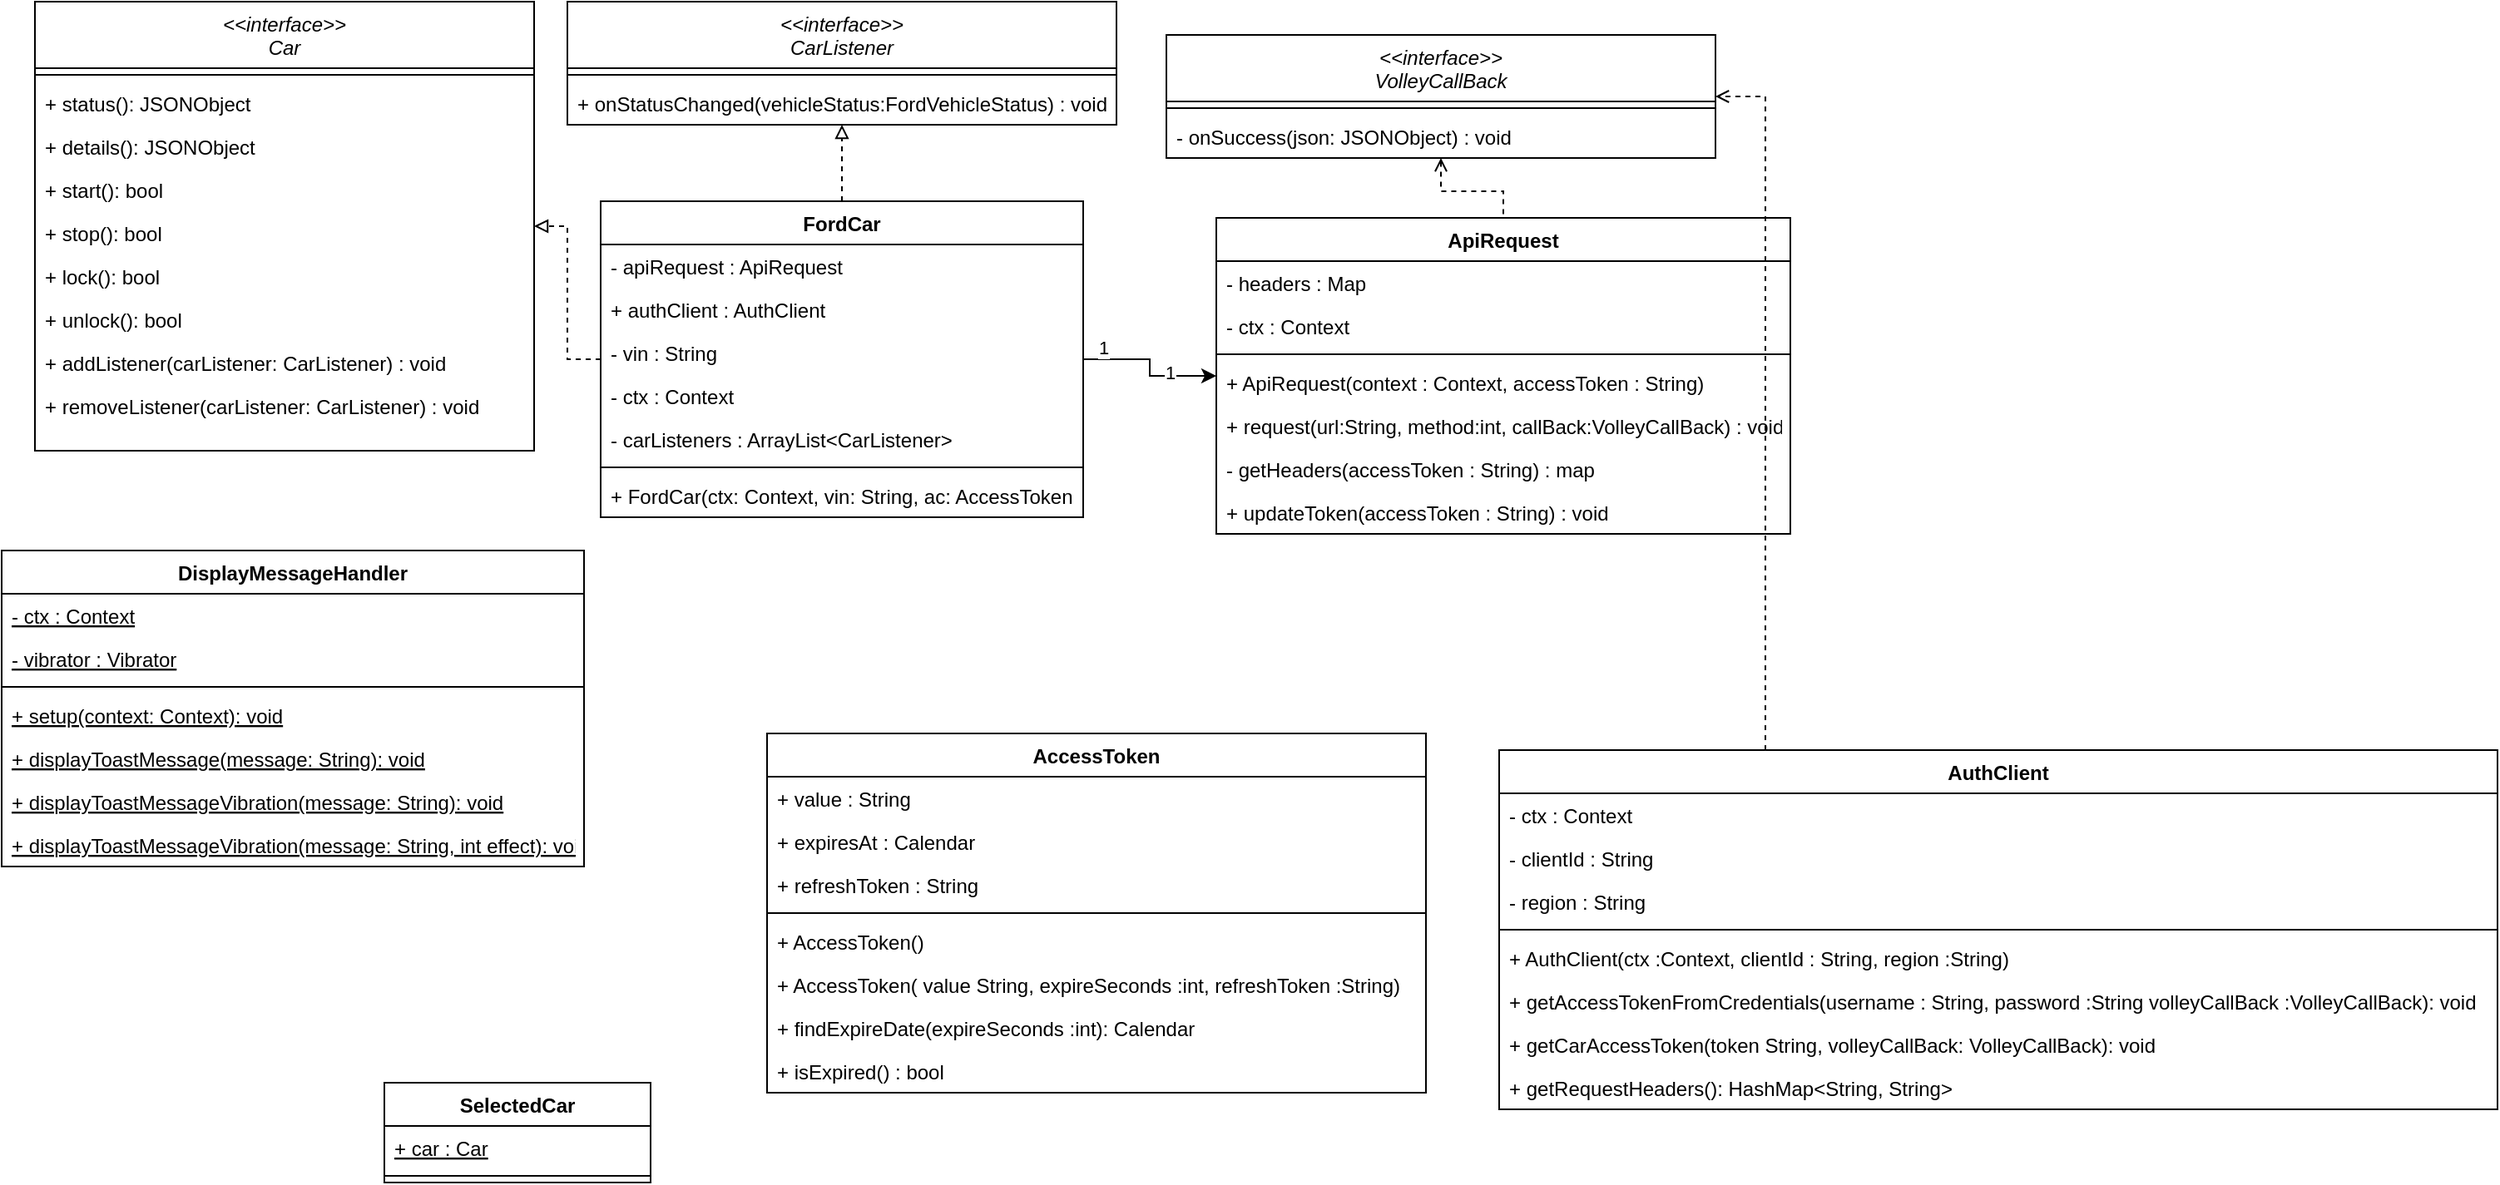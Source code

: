 <mxfile version="16.5.3" type="device"><diagram id="C5RBs43oDa-KdzZeNtuy" name="Page-1"><mxGraphModel dx="2249" dy="762" grid="1" gridSize="10" guides="1" tooltips="1" connect="1" arrows="1" fold="1" page="1" pageScale="1" pageWidth="827" pageHeight="1169" math="0" shadow="0"><root><mxCell id="WIyWlLk6GJQsqaUBKTNV-0"/><mxCell id="WIyWlLk6GJQsqaUBKTNV-1" parent="WIyWlLk6GJQsqaUBKTNV-0"/><mxCell id="zkfFHV4jXpPFQw0GAbJ--0" value="&lt;&lt;interface&gt;&gt;&#10;Car" style="swimlane;fontStyle=2;align=center;verticalAlign=top;childLayout=stackLayout;horizontal=1;startSize=40;horizontalStack=0;resizeParent=1;resizeLast=0;collapsible=1;marginBottom=0;rounded=0;shadow=0;strokeWidth=1;" parent="WIyWlLk6GJQsqaUBKTNV-1" vertex="1"><mxGeometry x="-750" y="20" width="300" height="270" as="geometry"><mxRectangle x="230" y="140" width="160" height="26" as="alternateBounds"/></mxGeometry></mxCell><mxCell id="zkfFHV4jXpPFQw0GAbJ--4" value="" style="line;html=1;strokeWidth=1;align=left;verticalAlign=middle;spacingTop=-1;spacingLeft=3;spacingRight=3;rotatable=0;labelPosition=right;points=[];portConstraint=eastwest;" parent="zkfFHV4jXpPFQw0GAbJ--0" vertex="1"><mxGeometry y="40" width="300" height="8" as="geometry"/></mxCell><mxCell id="zkfFHV4jXpPFQw0GAbJ--5" value="+ status(): JSONObject " style="text;align=left;verticalAlign=top;spacingLeft=4;spacingRight=4;overflow=hidden;rotatable=0;points=[[0,0.5],[1,0.5]];portConstraint=eastwest;" parent="zkfFHV4jXpPFQw0GAbJ--0" vertex="1"><mxGeometry y="48" width="300" height="26" as="geometry"/></mxCell><mxCell id="qalV54PTUigSWbhwHj9L-0" value="+ details(): JSONObject" style="text;align=left;verticalAlign=top;spacingLeft=4;spacingRight=4;overflow=hidden;rotatable=0;points=[[0,0.5],[1,0.5]];portConstraint=eastwest;" parent="zkfFHV4jXpPFQw0GAbJ--0" vertex="1"><mxGeometry y="74" width="300" height="26" as="geometry"/></mxCell><mxCell id="qalV54PTUigSWbhwHj9L-1" value="+ start(): bool" style="text;align=left;verticalAlign=top;spacingLeft=4;spacingRight=4;overflow=hidden;rotatable=0;points=[[0,0.5],[1,0.5]];portConstraint=eastwest;" parent="zkfFHV4jXpPFQw0GAbJ--0" vertex="1"><mxGeometry y="100" width="300" height="26" as="geometry"/></mxCell><mxCell id="qalV54PTUigSWbhwHj9L-2" value="+ stop(): bool" style="text;align=left;verticalAlign=top;spacingLeft=4;spacingRight=4;overflow=hidden;rotatable=0;points=[[0,0.5],[1,0.5]];portConstraint=eastwest;" parent="zkfFHV4jXpPFQw0GAbJ--0" vertex="1"><mxGeometry y="126" width="300" height="26" as="geometry"/></mxCell><mxCell id="qalV54PTUigSWbhwHj9L-3" value="+ lock(): bool" style="text;align=left;verticalAlign=top;spacingLeft=4;spacingRight=4;overflow=hidden;rotatable=0;points=[[0,0.5],[1,0.5]];portConstraint=eastwest;" parent="zkfFHV4jXpPFQw0GAbJ--0" vertex="1"><mxGeometry y="152" width="300" height="26" as="geometry"/></mxCell><mxCell id="qalV54PTUigSWbhwHj9L-4" value="+ unlock(): bool" style="text;align=left;verticalAlign=top;spacingLeft=4;spacingRight=4;overflow=hidden;rotatable=0;points=[[0,0.5],[1,0.5]];portConstraint=eastwest;" parent="zkfFHV4jXpPFQw0GAbJ--0" vertex="1"><mxGeometry y="178" width="300" height="26" as="geometry"/></mxCell><mxCell id="qalV54PTUigSWbhwHj9L-5" value="+ addListener(carListener: CarListener) : void" style="text;align=left;verticalAlign=top;spacingLeft=4;spacingRight=4;overflow=hidden;rotatable=0;points=[[0,0.5],[1,0.5]];portConstraint=eastwest;" parent="zkfFHV4jXpPFQw0GAbJ--0" vertex="1"><mxGeometry y="204" width="300" height="26" as="geometry"/></mxCell><mxCell id="qalV54PTUigSWbhwHj9L-6" value="+ removeListener(carListener: CarListener) : void " style="text;align=left;verticalAlign=top;spacingLeft=4;spacingRight=4;overflow=hidden;rotatable=0;points=[[0,0.5],[1,0.5]];portConstraint=eastwest;" parent="zkfFHV4jXpPFQw0GAbJ--0" vertex="1"><mxGeometry y="230" width="300" height="26" as="geometry"/></mxCell><mxCell id="qalV54PTUigSWbhwHj9L-7" value="&lt;&lt;interface&gt;&gt;&#10;CarListener" style="swimlane;fontStyle=2;align=center;verticalAlign=top;childLayout=stackLayout;horizontal=1;startSize=40;horizontalStack=0;resizeParent=1;resizeParentMax=0;resizeLast=0;collapsible=1;marginBottom=0;" parent="WIyWlLk6GJQsqaUBKTNV-1" vertex="1"><mxGeometry x="-430" y="20" width="330" height="74" as="geometry"/></mxCell><mxCell id="qalV54PTUigSWbhwHj9L-9" value="" style="line;strokeWidth=1;fillColor=none;align=left;verticalAlign=middle;spacingTop=-1;spacingLeft=3;spacingRight=3;rotatable=0;labelPosition=right;points=[];portConstraint=eastwest;" parent="qalV54PTUigSWbhwHj9L-7" vertex="1"><mxGeometry y="40" width="330" height="8" as="geometry"/></mxCell><mxCell id="qalV54PTUigSWbhwHj9L-10" value="+ onStatusChanged(vehicleStatus:FordVehicleStatus) : void" style="text;strokeColor=none;fillColor=none;align=left;verticalAlign=top;spacingLeft=4;spacingRight=4;overflow=hidden;rotatable=0;points=[[0,0.5],[1,0.5]];portConstraint=eastwest;" parent="qalV54PTUigSWbhwHj9L-7" vertex="1"><mxGeometry y="48" width="330" height="26" as="geometry"/></mxCell><mxCell id="qalV54PTUigSWbhwHj9L-23" style="edgeStyle=orthogonalEdgeStyle;rounded=0;orthogonalLoop=1;jettySize=auto;html=1;endArrow=none;endFill=0;dashed=1;startArrow=open;startFill=0;" parent="WIyWlLk6GJQsqaUBKTNV-1" source="qalV54PTUigSWbhwHj9L-11" target="qalV54PTUigSWbhwHj9L-14" edge="1"><mxGeometry relative="1" as="geometry"/></mxCell><mxCell id="qalV54PTUigSWbhwHj9L-11" value="&lt;&lt;interface&gt;&gt;&#10;VolleyCallBack" style="swimlane;fontStyle=2;align=center;verticalAlign=top;childLayout=stackLayout;horizontal=1;startSize=40;horizontalStack=0;resizeParent=1;resizeParentMax=0;resizeLast=0;collapsible=1;marginBottom=0;" parent="WIyWlLk6GJQsqaUBKTNV-1" vertex="1"><mxGeometry x="-70" y="40" width="330" height="74" as="geometry"/></mxCell><mxCell id="qalV54PTUigSWbhwHj9L-12" value="" style="line;strokeWidth=1;fillColor=none;align=left;verticalAlign=middle;spacingTop=-1;spacingLeft=3;spacingRight=3;rotatable=0;labelPosition=right;points=[];portConstraint=eastwest;" parent="qalV54PTUigSWbhwHj9L-11" vertex="1"><mxGeometry y="40" width="330" height="8" as="geometry"/></mxCell><mxCell id="qalV54PTUigSWbhwHj9L-13" value="- onSuccess(json: JSONObject) : void" style="text;strokeColor=none;fillColor=none;align=left;verticalAlign=top;spacingLeft=4;spacingRight=4;overflow=hidden;rotatable=0;points=[[0,0.5],[1,0.5]];portConstraint=eastwest;" parent="qalV54PTUigSWbhwHj9L-11" vertex="1"><mxGeometry y="48" width="330" height="26" as="geometry"/></mxCell><mxCell id="qalV54PTUigSWbhwHj9L-14" value="ApiRequest" style="swimlane;fontStyle=1;align=center;verticalAlign=top;childLayout=stackLayout;horizontal=1;startSize=26;horizontalStack=0;resizeParent=1;resizeParentMax=0;resizeLast=0;collapsible=1;marginBottom=0;" parent="WIyWlLk6GJQsqaUBKTNV-1" vertex="1"><mxGeometry x="-40" y="150" width="345" height="190" as="geometry"/></mxCell><mxCell id="qalV54PTUigSWbhwHj9L-15" value="- headers : Map" style="text;strokeColor=none;fillColor=none;align=left;verticalAlign=top;spacingLeft=4;spacingRight=4;overflow=hidden;rotatable=0;points=[[0,0.5],[1,0.5]];portConstraint=eastwest;" parent="qalV54PTUigSWbhwHj9L-14" vertex="1"><mxGeometry y="26" width="345" height="26" as="geometry"/></mxCell><mxCell id="qalV54PTUigSWbhwHj9L-19" value="- ctx : Context" style="text;strokeColor=none;fillColor=none;align=left;verticalAlign=top;spacingLeft=4;spacingRight=4;overflow=hidden;rotatable=0;points=[[0,0.5],[1,0.5]];portConstraint=eastwest;" parent="qalV54PTUigSWbhwHj9L-14" vertex="1"><mxGeometry y="52" width="345" height="26" as="geometry"/></mxCell><mxCell id="qalV54PTUigSWbhwHj9L-16" value="" style="line;strokeWidth=1;fillColor=none;align=left;verticalAlign=middle;spacingTop=-1;spacingLeft=3;spacingRight=3;rotatable=0;labelPosition=right;points=[];portConstraint=eastwest;" parent="qalV54PTUigSWbhwHj9L-14" vertex="1"><mxGeometry y="78" width="345" height="8" as="geometry"/></mxCell><mxCell id="qalV54PTUigSWbhwHj9L-17" value="+ ApiRequest(context : Context, accessToken : String)" style="text;strokeColor=none;fillColor=none;align=left;verticalAlign=top;spacingLeft=4;spacingRight=4;overflow=hidden;rotatable=0;points=[[0,0.5],[1,0.5]];portConstraint=eastwest;" parent="qalV54PTUigSWbhwHj9L-14" vertex="1"><mxGeometry y="86" width="345" height="26" as="geometry"/></mxCell><mxCell id="qalV54PTUigSWbhwHj9L-24" value="+ request(url:String, method:int, callBack:VolleyCallBack) : void" style="text;strokeColor=none;fillColor=none;align=left;verticalAlign=top;spacingLeft=4;spacingRight=4;overflow=hidden;rotatable=0;points=[[0,0.5],[1,0.5]];portConstraint=eastwest;" parent="qalV54PTUigSWbhwHj9L-14" vertex="1"><mxGeometry y="112" width="345" height="26" as="geometry"/></mxCell><mxCell id="qalV54PTUigSWbhwHj9L-25" value="- getHeaders(accessToken : String) : map" style="text;strokeColor=none;fillColor=none;align=left;verticalAlign=top;spacingLeft=4;spacingRight=4;overflow=hidden;rotatable=0;points=[[0,0.5],[1,0.5]];portConstraint=eastwest;" parent="qalV54PTUigSWbhwHj9L-14" vertex="1"><mxGeometry y="138" width="345" height="26" as="geometry"/></mxCell><mxCell id="qalV54PTUigSWbhwHj9L-26" value="+ updateToken(accessToken : String) : void" style="text;strokeColor=none;fillColor=none;align=left;verticalAlign=top;spacingLeft=4;spacingRight=4;overflow=hidden;rotatable=0;points=[[0,0.5],[1,0.5]];portConstraint=eastwest;" parent="qalV54PTUigSWbhwHj9L-14" vertex="1"><mxGeometry y="164" width="345" height="26" as="geometry"/></mxCell><mxCell id="qalV54PTUigSWbhwHj9L-31" style="edgeStyle=orthogonalEdgeStyle;rounded=0;orthogonalLoop=1;jettySize=auto;html=1;dashed=1;startArrow=none;startFill=0;endArrow=block;endFill=0;" parent="WIyWlLk6GJQsqaUBKTNV-1" source="qalV54PTUigSWbhwHj9L-27" target="zkfFHV4jXpPFQw0GAbJ--0" edge="1"><mxGeometry relative="1" as="geometry"/></mxCell><mxCell id="qalV54PTUigSWbhwHj9L-34" style="edgeStyle=orthogonalEdgeStyle;rounded=0;orthogonalLoop=1;jettySize=auto;html=1;dashed=1;startArrow=none;startFill=0;endArrow=block;endFill=0;" parent="WIyWlLk6GJQsqaUBKTNV-1" source="qalV54PTUigSWbhwHj9L-27" target="qalV54PTUigSWbhwHj9L-7" edge="1"><mxGeometry relative="1" as="geometry"/></mxCell><mxCell id="HBKioZIgas_s-UFkAoAN-0" style="edgeStyle=orthogonalEdgeStyle;rounded=0;orthogonalLoop=1;jettySize=auto;html=1;" parent="WIyWlLk6GJQsqaUBKTNV-1" source="qalV54PTUigSWbhwHj9L-27" target="qalV54PTUigSWbhwHj9L-14" edge="1"><mxGeometry relative="1" as="geometry"/></mxCell><mxCell id="JdF4_XL8D9Fqzn4IWZfm-0" value="1" style="edgeLabel;html=1;align=center;verticalAlign=middle;resizable=0;points=[];" parent="HBKioZIgas_s-UFkAoAN-0" vertex="1" connectable="0"><mxGeometry x="-0.415" y="4" relative="1" as="geometry"><mxPoint x="-15" y="-3" as="offset"/></mxGeometry></mxCell><mxCell id="JdF4_XL8D9Fqzn4IWZfm-2" value="1" style="edgeLabel;html=1;align=center;verticalAlign=middle;resizable=0;points=[];" parent="HBKioZIgas_s-UFkAoAN-0" vertex="1" connectable="0"><mxGeometry x="-0.415" y="4" relative="1" as="geometry"><mxPoint x="25" y="12" as="offset"/></mxGeometry></mxCell><mxCell id="qalV54PTUigSWbhwHj9L-27" value="FordCar" style="swimlane;fontStyle=1;align=center;verticalAlign=top;childLayout=stackLayout;horizontal=1;startSize=26;horizontalStack=0;resizeParent=1;resizeParentMax=0;resizeLast=0;collapsible=1;marginBottom=0;" parent="WIyWlLk6GJQsqaUBKTNV-1" vertex="1"><mxGeometry x="-410" y="140" width="290" height="190" as="geometry"/></mxCell><mxCell id="qalV54PTUigSWbhwHj9L-28" value="- apiRequest : ApiRequest" style="text;strokeColor=none;fillColor=none;align=left;verticalAlign=top;spacingLeft=4;spacingRight=4;overflow=hidden;rotatable=0;points=[[0,0.5],[1,0.5]];portConstraint=eastwest;" parent="qalV54PTUigSWbhwHj9L-27" vertex="1"><mxGeometry y="26" width="290" height="26" as="geometry"/></mxCell><mxCell id="HBKioZIgas_s-UFkAoAN-1" value="+ authClient : AuthClient" style="text;strokeColor=none;fillColor=none;align=left;verticalAlign=top;spacingLeft=4;spacingRight=4;overflow=hidden;rotatable=0;points=[[0,0.5],[1,0.5]];portConstraint=eastwest;fontStyle=0" parent="qalV54PTUigSWbhwHj9L-27" vertex="1"><mxGeometry y="52" width="290" height="26" as="geometry"/></mxCell><mxCell id="qalV54PTUigSWbhwHj9L-33" value="- vin : String" style="text;strokeColor=none;fillColor=none;align=left;verticalAlign=top;spacingLeft=4;spacingRight=4;overflow=hidden;rotatable=0;points=[[0,0.5],[1,0.5]];portConstraint=eastwest;" parent="qalV54PTUigSWbhwHj9L-27" vertex="1"><mxGeometry y="78" width="290" height="26" as="geometry"/></mxCell><mxCell id="JdF4_XL8D9Fqzn4IWZfm-3" value="- ctx : Context" style="text;strokeColor=none;fillColor=none;align=left;verticalAlign=top;spacingLeft=4;spacingRight=4;overflow=hidden;rotatable=0;points=[[0,0.5],[1,0.5]];portConstraint=eastwest;" parent="qalV54PTUigSWbhwHj9L-27" vertex="1"><mxGeometry y="104" width="290" height="26" as="geometry"/></mxCell><mxCell id="qalV54PTUigSWbhwHj9L-32" value="- carListeners : ArrayList&lt;CarListener&gt;" style="text;strokeColor=none;fillColor=none;align=left;verticalAlign=top;spacingLeft=4;spacingRight=4;overflow=hidden;rotatable=0;points=[[0,0.5],[1,0.5]];portConstraint=eastwest;" parent="qalV54PTUigSWbhwHj9L-27" vertex="1"><mxGeometry y="130" width="290" height="26" as="geometry"/></mxCell><mxCell id="qalV54PTUigSWbhwHj9L-29" value="" style="line;strokeWidth=1;fillColor=none;align=left;verticalAlign=middle;spacingTop=-1;spacingLeft=3;spacingRight=3;rotatable=0;labelPosition=right;points=[];portConstraint=eastwest;" parent="qalV54PTUigSWbhwHj9L-27" vertex="1"><mxGeometry y="156" width="290" height="8" as="geometry"/></mxCell><mxCell id="qalV54PTUigSWbhwHj9L-30" value="+ FordCar(ctx: Context, vin: String, ac: AccessToken" style="text;strokeColor=none;fillColor=none;align=left;verticalAlign=top;spacingLeft=4;spacingRight=4;overflow=hidden;rotatable=0;points=[[0,0.5],[1,0.5]];portConstraint=eastwest;" parent="qalV54PTUigSWbhwHj9L-27" vertex="1"><mxGeometry y="164" width="290" height="26" as="geometry"/></mxCell><mxCell id="qalV54PTUigSWbhwHj9L-35" value="AccessToken" style="swimlane;fontStyle=1;align=center;verticalAlign=top;childLayout=stackLayout;horizontal=1;startSize=26;horizontalStack=0;resizeParent=1;resizeParentMax=0;resizeLast=0;collapsible=1;marginBottom=0;" parent="WIyWlLk6GJQsqaUBKTNV-1" vertex="1"><mxGeometry x="-310" y="460" width="396" height="216" as="geometry"/></mxCell><mxCell id="qalV54PTUigSWbhwHj9L-36" value="+ value : String" style="text;strokeColor=none;fillColor=none;align=left;verticalAlign=top;spacingLeft=4;spacingRight=4;overflow=hidden;rotatable=0;points=[[0,0.5],[1,0.5]];portConstraint=eastwest;" parent="qalV54PTUigSWbhwHj9L-35" vertex="1"><mxGeometry y="26" width="396" height="26" as="geometry"/></mxCell><mxCell id="qalV54PTUigSWbhwHj9L-40" value="+ expiresAt : Calendar" style="text;strokeColor=none;fillColor=none;align=left;verticalAlign=top;spacingLeft=4;spacingRight=4;overflow=hidden;rotatable=0;points=[[0,0.5],[1,0.5]];portConstraint=eastwest;" parent="qalV54PTUigSWbhwHj9L-35" vertex="1"><mxGeometry y="52" width="396" height="26" as="geometry"/></mxCell><mxCell id="qalV54PTUigSWbhwHj9L-39" value="+ refreshToken : String" style="text;strokeColor=none;fillColor=none;align=left;verticalAlign=top;spacingLeft=4;spacingRight=4;overflow=hidden;rotatable=0;points=[[0,0.5],[1,0.5]];portConstraint=eastwest;" parent="qalV54PTUigSWbhwHj9L-35" vertex="1"><mxGeometry y="78" width="396" height="26" as="geometry"/></mxCell><mxCell id="qalV54PTUigSWbhwHj9L-37" value="" style="line;strokeWidth=1;fillColor=none;align=left;verticalAlign=middle;spacingTop=-1;spacingLeft=3;spacingRight=3;rotatable=0;labelPosition=right;points=[];portConstraint=eastwest;" parent="qalV54PTUigSWbhwHj9L-35" vertex="1"><mxGeometry y="104" width="396" height="8" as="geometry"/></mxCell><mxCell id="qalV54PTUigSWbhwHj9L-38" value="+ AccessToken()" style="text;strokeColor=none;fillColor=none;align=left;verticalAlign=top;spacingLeft=4;spacingRight=4;overflow=hidden;rotatable=0;points=[[0,0.5],[1,0.5]];portConstraint=eastwest;" parent="qalV54PTUigSWbhwHj9L-35" vertex="1"><mxGeometry y="112" width="396" height="26" as="geometry"/></mxCell><mxCell id="qalV54PTUigSWbhwHj9L-41" value="+ AccessToken( value String, expireSeconds :int, refreshToken :String)" style="text;strokeColor=none;fillColor=none;align=left;verticalAlign=top;spacingLeft=4;spacingRight=4;overflow=hidden;rotatable=0;points=[[0,0.5],[1,0.5]];portConstraint=eastwest;" parent="qalV54PTUigSWbhwHj9L-35" vertex="1"><mxGeometry y="138" width="396" height="26" as="geometry"/></mxCell><mxCell id="qalV54PTUigSWbhwHj9L-42" value="+ findExpireDate(expireSeconds :int): Calendar" style="text;strokeColor=none;fillColor=none;align=left;verticalAlign=top;spacingLeft=4;spacingRight=4;overflow=hidden;rotatable=0;points=[[0,0.5],[1,0.5]];portConstraint=eastwest;" parent="qalV54PTUigSWbhwHj9L-35" vertex="1"><mxGeometry y="164" width="396" height="26" as="geometry"/></mxCell><mxCell id="qalV54PTUigSWbhwHj9L-43" value="+ isExpired() : bool" style="text;strokeColor=none;fillColor=none;align=left;verticalAlign=top;spacingLeft=4;spacingRight=4;overflow=hidden;rotatable=0;points=[[0,0.5],[1,0.5]];portConstraint=eastwest;" parent="qalV54PTUigSWbhwHj9L-35" vertex="1"><mxGeometry y="190" width="396" height="26" as="geometry"/></mxCell><mxCell id="qalV54PTUigSWbhwHj9L-44" value="SelectedCar" style="swimlane;fontStyle=1;align=center;verticalAlign=top;childLayout=stackLayout;horizontal=1;startSize=26;horizontalStack=0;resizeParent=1;resizeParentMax=0;resizeLast=0;collapsible=1;marginBottom=0;" parent="WIyWlLk6GJQsqaUBKTNV-1" vertex="1"><mxGeometry x="-540" y="670" width="160" height="60" as="geometry"/></mxCell><mxCell id="qalV54PTUigSWbhwHj9L-45" value="+ car : Car" style="text;strokeColor=none;fillColor=none;align=left;verticalAlign=top;spacingLeft=4;spacingRight=4;overflow=hidden;rotatable=0;points=[[0,0.5],[1,0.5]];portConstraint=eastwest;fontStyle=4" parent="qalV54PTUigSWbhwHj9L-44" vertex="1"><mxGeometry y="26" width="160" height="26" as="geometry"/></mxCell><mxCell id="qalV54PTUigSWbhwHj9L-46" value="" style="line;strokeWidth=1;fillColor=none;align=left;verticalAlign=middle;spacingTop=-1;spacingLeft=3;spacingRight=3;rotatable=0;labelPosition=right;points=[];portConstraint=eastwest;" parent="qalV54PTUigSWbhwHj9L-44" vertex="1"><mxGeometry y="52" width="160" height="8" as="geometry"/></mxCell><mxCell id="HBKioZIgas_s-UFkAoAN-11" style="edgeStyle=orthogonalEdgeStyle;rounded=0;orthogonalLoop=1;jettySize=auto;html=1;endArrow=open;endFill=0;dashed=1;" parent="WIyWlLk6GJQsqaUBKTNV-1" source="HBKioZIgas_s-UFkAoAN-2" target="qalV54PTUigSWbhwHj9L-11" edge="1"><mxGeometry relative="1" as="geometry"><Array as="points"><mxPoint x="290" y="77"/></Array></mxGeometry></mxCell><mxCell id="HBKioZIgas_s-UFkAoAN-2" value="AuthClient" style="swimlane;fontStyle=1;align=center;verticalAlign=top;childLayout=stackLayout;horizontal=1;startSize=26;horizontalStack=0;resizeParent=1;resizeParentMax=0;resizeLast=0;collapsible=1;marginBottom=0;" parent="WIyWlLk6GJQsqaUBKTNV-1" vertex="1"><mxGeometry x="130" y="470" width="600" height="216" as="geometry"/></mxCell><mxCell id="HBKioZIgas_s-UFkAoAN-3" value="- ctx : Context" style="text;strokeColor=none;fillColor=none;align=left;verticalAlign=top;spacingLeft=4;spacingRight=4;overflow=hidden;rotatable=0;points=[[0,0.5],[1,0.5]];portConstraint=eastwest;" parent="HBKioZIgas_s-UFkAoAN-2" vertex="1"><mxGeometry y="26" width="600" height="26" as="geometry"/></mxCell><mxCell id="HBKioZIgas_s-UFkAoAN-7" value="- clientId : String" style="text;strokeColor=none;fillColor=none;align=left;verticalAlign=top;spacingLeft=4;spacingRight=4;overflow=hidden;rotatable=0;points=[[0,0.5],[1,0.5]];portConstraint=eastwest;" parent="HBKioZIgas_s-UFkAoAN-2" vertex="1"><mxGeometry y="52" width="600" height="26" as="geometry"/></mxCell><mxCell id="HBKioZIgas_s-UFkAoAN-6" value="- region : String" style="text;strokeColor=none;fillColor=none;align=left;verticalAlign=top;spacingLeft=4;spacingRight=4;overflow=hidden;rotatable=0;points=[[0,0.5],[1,0.5]];portConstraint=eastwest;" parent="HBKioZIgas_s-UFkAoAN-2" vertex="1"><mxGeometry y="78" width="600" height="26" as="geometry"/></mxCell><mxCell id="HBKioZIgas_s-UFkAoAN-4" value="" style="line;strokeWidth=1;fillColor=none;align=left;verticalAlign=middle;spacingTop=-1;spacingLeft=3;spacingRight=3;rotatable=0;labelPosition=right;points=[];portConstraint=eastwest;" parent="HBKioZIgas_s-UFkAoAN-2" vertex="1"><mxGeometry y="104" width="600" height="8" as="geometry"/></mxCell><mxCell id="HBKioZIgas_s-UFkAoAN-5" value="+ AuthClient(ctx :Context, clientId : String, region :String)" style="text;strokeColor=none;fillColor=none;align=left;verticalAlign=top;spacingLeft=4;spacingRight=4;overflow=hidden;rotatable=0;points=[[0,0.5],[1,0.5]];portConstraint=eastwest;" parent="HBKioZIgas_s-UFkAoAN-2" vertex="1"><mxGeometry y="112" width="600" height="26" as="geometry"/></mxCell><mxCell id="HBKioZIgas_s-UFkAoAN-9" value="+ getAccessTokenFromCredentials(username : String, password :String volleyCallBack :VolleyCallBack): void" style="text;strokeColor=none;fillColor=none;align=left;verticalAlign=top;spacingLeft=4;spacingRight=4;overflow=hidden;rotatable=0;points=[[0,0.5],[1,0.5]];portConstraint=eastwest;" parent="HBKioZIgas_s-UFkAoAN-2" vertex="1"><mxGeometry y="138" width="600" height="26" as="geometry"/></mxCell><mxCell id="HBKioZIgas_s-UFkAoAN-10" value="+ getCarAccessToken(token String, volleyCallBack: VolleyCallBack): void" style="text;strokeColor=none;fillColor=none;align=left;verticalAlign=top;spacingLeft=4;spacingRight=4;overflow=hidden;rotatable=0;points=[[0,0.5],[1,0.5]];portConstraint=eastwest;" parent="HBKioZIgas_s-UFkAoAN-2" vertex="1"><mxGeometry y="164" width="600" height="26" as="geometry"/></mxCell><mxCell id="HBKioZIgas_s-UFkAoAN-12" value="+ getRequestHeaders(): HashMap&lt;String, String&gt;" style="text;strokeColor=none;fillColor=none;align=left;verticalAlign=top;spacingLeft=4;spacingRight=4;overflow=hidden;rotatable=0;points=[[0,0.5],[1,0.5]];portConstraint=eastwest;" parent="HBKioZIgas_s-UFkAoAN-2" vertex="1"><mxGeometry y="190" width="600" height="26" as="geometry"/></mxCell><mxCell id="yLYPtEGZ3LQqnDHQLg3K-0" value="DisplayMessageHandler" style="swimlane;fontStyle=1;align=center;verticalAlign=top;childLayout=stackLayout;horizontal=1;startSize=26;horizontalStack=0;resizeParent=1;resizeParentMax=0;resizeLast=0;collapsible=1;marginBottom=0;" vertex="1" parent="WIyWlLk6GJQsqaUBKTNV-1"><mxGeometry x="-770" y="350" width="350" height="190" as="geometry"/></mxCell><mxCell id="yLYPtEGZ3LQqnDHQLg3K-1" value="- ctx : Context" style="text;strokeColor=none;fillColor=none;align=left;verticalAlign=top;spacingLeft=4;spacingRight=4;overflow=hidden;rotatable=0;points=[[0,0.5],[1,0.5]];portConstraint=eastwest;fontStyle=4" vertex="1" parent="yLYPtEGZ3LQqnDHQLg3K-0"><mxGeometry y="26" width="350" height="26" as="geometry"/></mxCell><mxCell id="yLYPtEGZ3LQqnDHQLg3K-5" value="- vibrator : Vibrator" style="text;strokeColor=none;fillColor=none;align=left;verticalAlign=top;spacingLeft=4;spacingRight=4;overflow=hidden;rotatable=0;points=[[0,0.5],[1,0.5]];portConstraint=eastwest;fontStyle=4" vertex="1" parent="yLYPtEGZ3LQqnDHQLg3K-0"><mxGeometry y="52" width="350" height="26" as="geometry"/></mxCell><mxCell id="yLYPtEGZ3LQqnDHQLg3K-2" value="" style="line;strokeWidth=1;fillColor=none;align=left;verticalAlign=middle;spacingTop=-1;spacingLeft=3;spacingRight=3;rotatable=0;labelPosition=right;points=[];portConstraint=eastwest;" vertex="1" parent="yLYPtEGZ3LQqnDHQLg3K-0"><mxGeometry y="78" width="350" height="8" as="geometry"/></mxCell><mxCell id="yLYPtEGZ3LQqnDHQLg3K-3" value="+ setup(context: Context): void" style="text;strokeColor=none;fillColor=none;align=left;verticalAlign=top;spacingLeft=4;spacingRight=4;overflow=hidden;rotatable=0;points=[[0,0.5],[1,0.5]];portConstraint=eastwest;fontStyle=4" vertex="1" parent="yLYPtEGZ3LQqnDHQLg3K-0"><mxGeometry y="86" width="350" height="26" as="geometry"/></mxCell><mxCell id="yLYPtEGZ3LQqnDHQLg3K-6" value="+ displayToastMessage(message: String): void" style="text;strokeColor=none;fillColor=none;align=left;verticalAlign=top;spacingLeft=4;spacingRight=4;overflow=hidden;rotatable=0;points=[[0,0.5],[1,0.5]];portConstraint=eastwest;fontStyle=4" vertex="1" parent="yLYPtEGZ3LQqnDHQLg3K-0"><mxGeometry y="112" width="350" height="26" as="geometry"/></mxCell><mxCell id="yLYPtEGZ3LQqnDHQLg3K-7" value="+ displayToastMessageVibration(message: String): void" style="text;strokeColor=none;fillColor=none;align=left;verticalAlign=top;spacingLeft=4;spacingRight=4;overflow=hidden;rotatable=0;points=[[0,0.5],[1,0.5]];portConstraint=eastwest;fontStyle=4" vertex="1" parent="yLYPtEGZ3LQqnDHQLg3K-0"><mxGeometry y="138" width="350" height="26" as="geometry"/></mxCell><mxCell id="yLYPtEGZ3LQqnDHQLg3K-8" value="+ displayToastMessageVibration(message: String, int effect): void" style="text;strokeColor=none;fillColor=none;align=left;verticalAlign=top;spacingLeft=4;spacingRight=4;overflow=hidden;rotatable=0;points=[[0,0.5],[1,0.5]];portConstraint=eastwest;fontStyle=4" vertex="1" parent="yLYPtEGZ3LQqnDHQLg3K-0"><mxGeometry y="164" width="350" height="26" as="geometry"/></mxCell></root></mxGraphModel></diagram></mxfile>